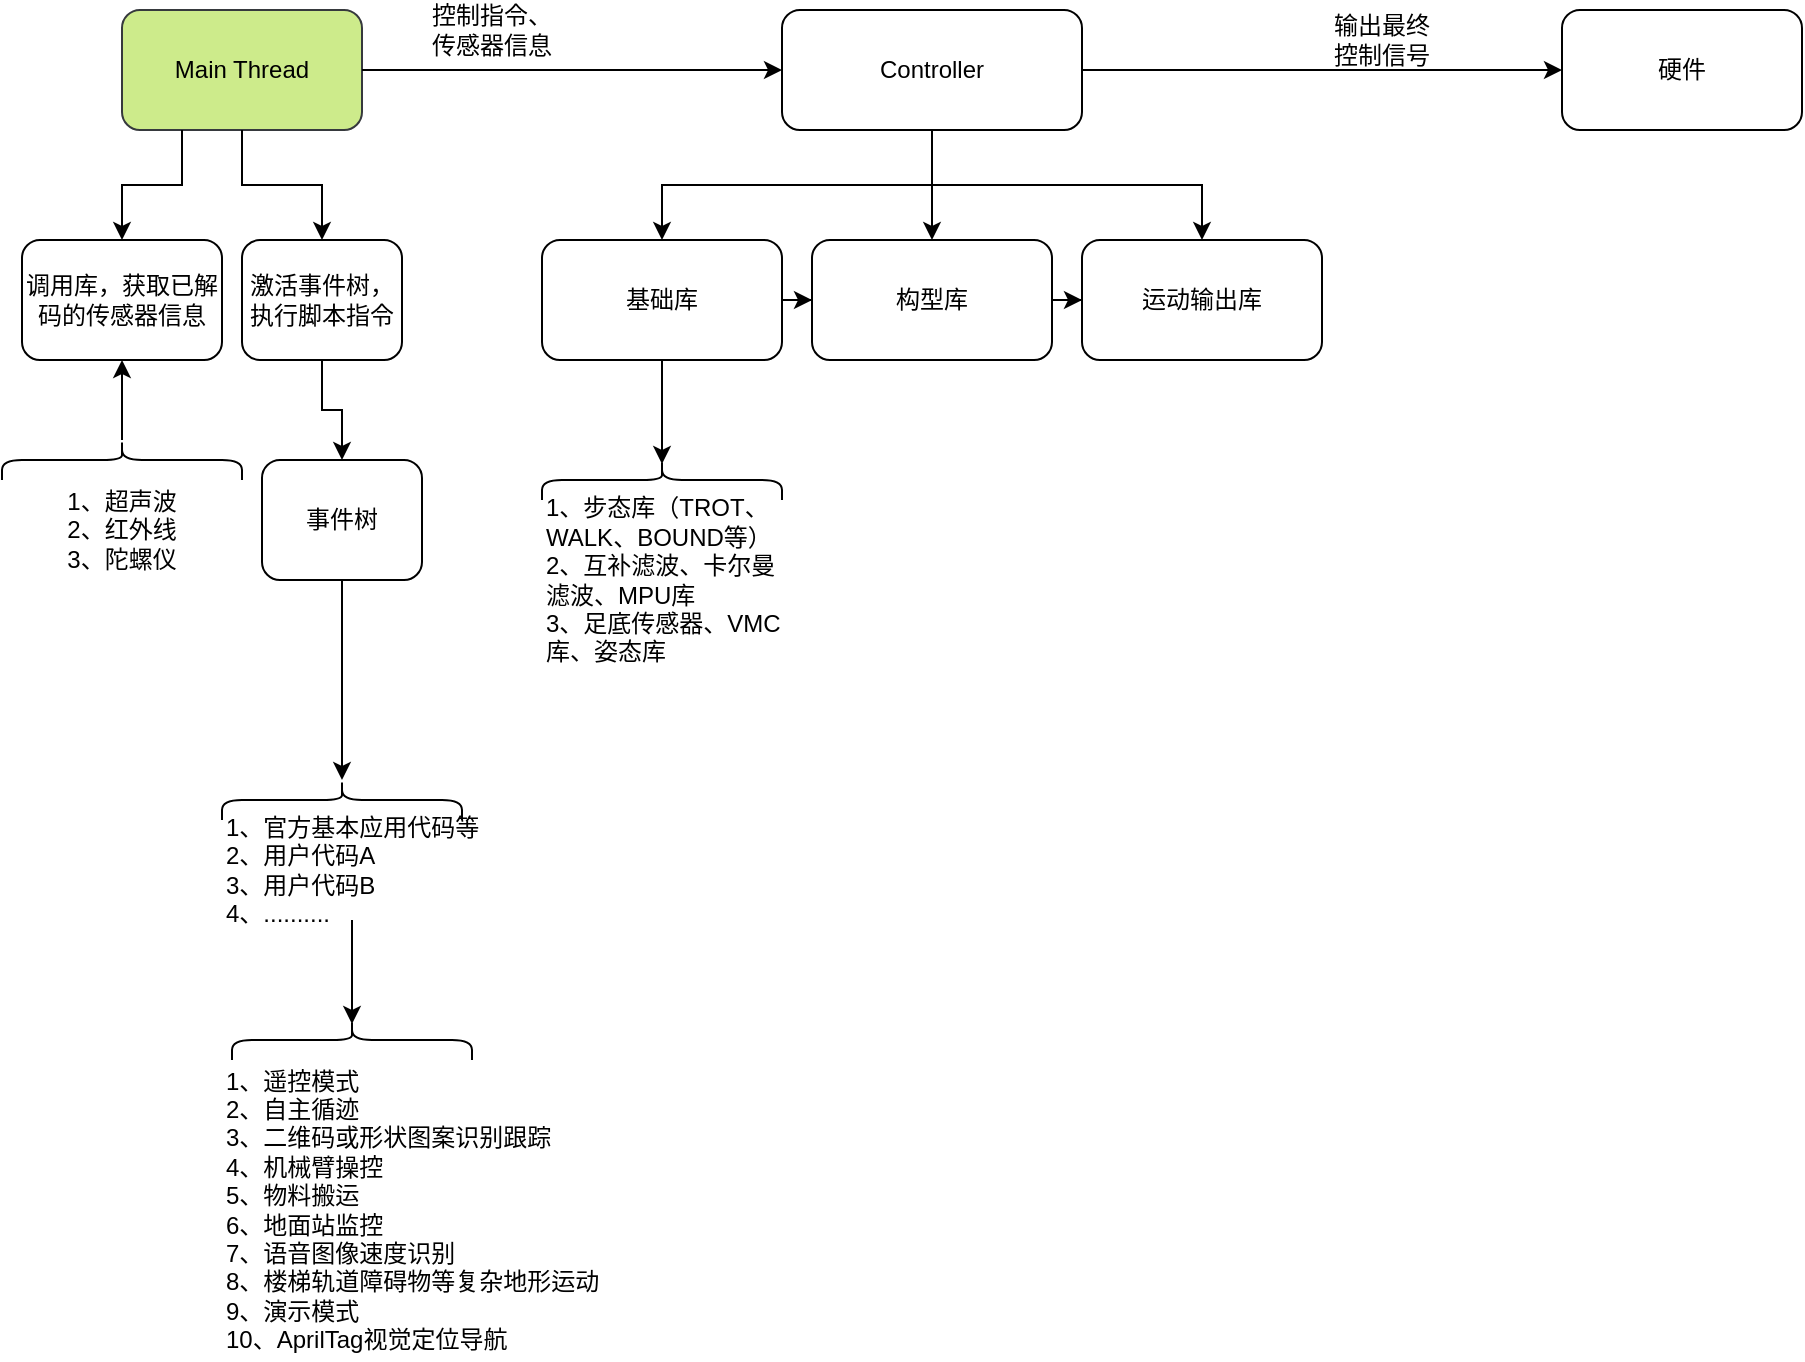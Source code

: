 <mxfile version="20.5.3" type="github">
  <diagram id="prtHgNgQTEPvFCAcTncT" name="Page-1">
    <mxGraphModel dx="969" dy="567" grid="1" gridSize="10" guides="1" tooltips="1" connect="1" arrows="1" fold="1" page="1" pageScale="1" pageWidth="1169" pageHeight="827" math="0" shadow="0">
      <root>
        <object label="" 管道施工="" id="0">
          <mxCell />
        </object>
        <mxCell id="1" parent="0" />
        <mxCell id="n69_QYQXAGHu2_i68GKL-10" value="Main Thread" style="rounded=1;whiteSpace=wrap;html=1;fillColor=#cdeb8b;strokeColor=#36393d;" vertex="1" parent="1">
          <mxGeometry x="80" y="35" width="120" height="60" as="geometry" />
        </mxCell>
        <object label="" id="n69_QYQXAGHu2_i68GKL-11">
          <mxCell style="edgeStyle=orthogonalEdgeStyle;rounded=0;orthogonalLoop=1;jettySize=auto;html=1;" edge="1" source="n69_QYQXAGHu2_i68GKL-10" target="n69_QYQXAGHu2_i68GKL-12" parent="1">
            <mxGeometry relative="1" as="geometry">
              <Array as="points">
                <mxPoint x="400" y="65" />
              </Array>
            </mxGeometry>
          </mxCell>
        </object>
        <mxCell id="n69_QYQXAGHu2_i68GKL-39" style="edgeStyle=orthogonalEdgeStyle;rounded=0;orthogonalLoop=1;jettySize=auto;html=1;" edge="1" parent="1" source="n69_QYQXAGHu2_i68GKL-12" target="n69_QYQXAGHu2_i68GKL-38">
          <mxGeometry relative="1" as="geometry" />
        </mxCell>
        <mxCell id="n69_QYQXAGHu2_i68GKL-43" style="edgeStyle=orthogonalEdgeStyle;rounded=0;orthogonalLoop=1;jettySize=auto;html=1;entryX=0.5;entryY=0;entryDx=0;entryDy=0;" edge="1" parent="1" source="n69_QYQXAGHu2_i68GKL-12" target="n69_QYQXAGHu2_i68GKL-40">
          <mxGeometry relative="1" as="geometry" />
        </mxCell>
        <mxCell id="n69_QYQXAGHu2_i68GKL-45" value="" style="edgeStyle=orthogonalEdgeStyle;rounded=0;orthogonalLoop=1;jettySize=auto;html=1;" edge="1" parent="1" source="n69_QYQXAGHu2_i68GKL-12" target="n69_QYQXAGHu2_i68GKL-44">
          <mxGeometry relative="1" as="geometry" />
        </mxCell>
        <mxCell id="n69_QYQXAGHu2_i68GKL-12" value="Controller" style="rounded=1;whiteSpace=wrap;html=1;" vertex="1" parent="1">
          <mxGeometry x="410" y="35" width="150" height="60" as="geometry" />
        </mxCell>
        <mxCell id="n69_QYQXAGHu2_i68GKL-13" value="控制指令、传感器信息" style="text;html=1;strokeColor=none;fillColor=none;align=center;verticalAlign=middle;whiteSpace=wrap;rounded=0;" vertex="1" parent="1">
          <mxGeometry x="230" y="30" width="70" height="30" as="geometry" />
        </mxCell>
        <object label="" id="n69_QYQXAGHu2_i68GKL-18">
          <mxCell style="edgeStyle=orthogonalEdgeStyle;rounded=0;orthogonalLoop=1;jettySize=auto;html=1;exitX=1;exitY=0.5;exitDx=0;exitDy=0;" edge="1" target="n69_QYQXAGHu2_i68GKL-19" source="n69_QYQXAGHu2_i68GKL-12" parent="1">
            <mxGeometry relative="1" as="geometry">
              <mxPoint x="150" y="105" as="sourcePoint" />
              <Array as="points">
                <mxPoint x="720" y="65" />
                <mxPoint x="720" y="65" />
              </Array>
            </mxGeometry>
          </mxCell>
        </object>
        <mxCell id="n69_QYQXAGHu2_i68GKL-19" value="硬件" style="rounded=1;whiteSpace=wrap;html=1;" vertex="1" parent="1">
          <mxGeometry x="800" y="35" width="120" height="60" as="geometry" />
        </mxCell>
        <mxCell id="n69_QYQXAGHu2_i68GKL-20" value="输出最终控制信号" style="text;html=1;strokeColor=none;fillColor=none;align=center;verticalAlign=middle;whiteSpace=wrap;rounded=0;" vertex="1" parent="1">
          <mxGeometry x="680" y="35" width="60" height="30" as="geometry" />
        </mxCell>
        <mxCell id="n69_QYQXAGHu2_i68GKL-21" value="" style="edgeStyle=orthogonalEdgeStyle;rounded=0;orthogonalLoop=1;jettySize=auto;html=1;exitX=0.25;exitY=1;exitDx=0;exitDy=0;" edge="1" source="n69_QYQXAGHu2_i68GKL-10" target="n69_QYQXAGHu2_i68GKL-22" parent="1">
          <mxGeometry relative="1" as="geometry" />
        </mxCell>
        <mxCell id="n69_QYQXAGHu2_i68GKL-22" value="调用库，获取已解码的传感器信息" style="rounded=1;whiteSpace=wrap;html=1;" vertex="1" parent="1">
          <mxGeometry x="30" y="150" width="100" height="60" as="geometry" />
        </mxCell>
        <mxCell id="n69_QYQXAGHu2_i68GKL-25" value="" style="edgeStyle=orthogonalEdgeStyle;rounded=0;orthogonalLoop=1;jettySize=auto;html=1;" edge="1" source="n69_QYQXAGHu2_i68GKL-10" target="n69_QYQXAGHu2_i68GKL-26" parent="1">
          <mxGeometry relative="1" as="geometry" />
        </mxCell>
        <mxCell id="n69_QYQXAGHu2_i68GKL-26" value="激活事件树，执行脚本指令" style="rounded=1;whiteSpace=wrap;html=1;" vertex="1" parent="1">
          <mxGeometry x="140" y="150" width="80" height="60" as="geometry" />
        </mxCell>
        <mxCell id="n69_QYQXAGHu2_i68GKL-28" style="edgeStyle=orthogonalEdgeStyle;rounded=0;orthogonalLoop=1;jettySize=auto;html=1;entryX=0.5;entryY=1;entryDx=0;entryDy=0;" edge="1" parent="1" source="n69_QYQXAGHu2_i68GKL-27" target="n69_QYQXAGHu2_i68GKL-22">
          <mxGeometry relative="1" as="geometry" />
        </mxCell>
        <mxCell id="n69_QYQXAGHu2_i68GKL-27" value="" style="shape=curlyBracket;whiteSpace=wrap;html=1;rounded=1;labelPosition=left;verticalLabelPosition=middle;align=right;verticalAlign=middle;rotation=90;" vertex="1" parent="1">
          <mxGeometry x="70" y="200" width="20" height="120" as="geometry" />
        </mxCell>
        <mxCell id="n69_QYQXAGHu2_i68GKL-29" value="1、超声波&lt;br&gt;2、红外线&lt;br&gt;3、陀螺仪" style="text;html=1;strokeColor=none;fillColor=none;align=center;verticalAlign=middle;whiteSpace=wrap;rounded=0;" vertex="1" parent="1">
          <mxGeometry x="20" y="270" width="120" height="50" as="geometry" />
        </mxCell>
        <mxCell id="n69_QYQXAGHu2_i68GKL-30" value="" style="edgeStyle=orthogonalEdgeStyle;rounded=0;orthogonalLoop=1;jettySize=auto;html=1;" edge="1" target="n69_QYQXAGHu2_i68GKL-31" source="n69_QYQXAGHu2_i68GKL-26" parent="1">
          <mxGeometry relative="1" as="geometry">
            <mxPoint x="150" y="165" as="sourcePoint" />
          </mxGeometry>
        </mxCell>
        <mxCell id="n69_QYQXAGHu2_i68GKL-33" style="edgeStyle=orthogonalEdgeStyle;rounded=0;orthogonalLoop=1;jettySize=auto;html=1;" edge="1" parent="1" source="n69_QYQXAGHu2_i68GKL-31" target="n69_QYQXAGHu2_i68GKL-32">
          <mxGeometry relative="1" as="geometry" />
        </mxCell>
        <mxCell id="n69_QYQXAGHu2_i68GKL-31" value="事件树" style="rounded=1;whiteSpace=wrap;html=1;" vertex="1" parent="1">
          <mxGeometry x="150" y="260" width="80" height="60" as="geometry" />
        </mxCell>
        <mxCell id="n69_QYQXAGHu2_i68GKL-32" value="" style="shape=curlyBracket;whiteSpace=wrap;html=1;rounded=1;labelPosition=left;verticalLabelPosition=middle;align=right;verticalAlign=middle;rotation=90;" vertex="1" parent="1">
          <mxGeometry x="180" y="370" width="20" height="120" as="geometry" />
        </mxCell>
        <mxCell id="n69_QYQXAGHu2_i68GKL-36" style="edgeStyle=orthogonalEdgeStyle;rounded=0;orthogonalLoop=1;jettySize=auto;html=1;entryX=0.1;entryY=0.5;entryDx=0;entryDy=0;entryPerimeter=0;" edge="1" parent="1" source="n69_QYQXAGHu2_i68GKL-34" target="n69_QYQXAGHu2_i68GKL-35">
          <mxGeometry relative="1" as="geometry" />
        </mxCell>
        <mxCell id="n69_QYQXAGHu2_i68GKL-34" value="1、官方基本应用代码等&lt;br&gt;2、用户代码A&lt;br&gt;3、用户代码B&lt;br&gt;4、.........." style="text;html=1;strokeColor=none;fillColor=none;align=left;verticalAlign=middle;whiteSpace=wrap;rounded=0;" vertex="1" parent="1">
          <mxGeometry x="130" y="440" width="130" height="50" as="geometry" />
        </mxCell>
        <mxCell id="n69_QYQXAGHu2_i68GKL-35" value="" style="shape=curlyBracket;whiteSpace=wrap;html=1;rounded=1;labelPosition=left;verticalLabelPosition=middle;align=right;verticalAlign=middle;rotation=90;" vertex="1" parent="1">
          <mxGeometry x="185" y="490" width="20" height="120" as="geometry" />
        </mxCell>
        <mxCell id="n69_QYQXAGHu2_i68GKL-37" value="1、遥控模式&lt;br&gt;2、自主循迹&lt;br&gt;3、二维码或形状图案识别跟踪&lt;br&gt;4、机械臂操控&lt;br&gt;5、物料搬运&lt;br&gt;6、地面站监控&lt;br&gt;7、语音图像速度识别&lt;br&gt;8、楼梯轨道障碍物等复杂地形运动&lt;br&gt;9、演示模式&lt;br&gt;10、AprilTag视觉定位导航" style="text;html=1;strokeColor=none;fillColor=none;align=left;verticalAlign=middle;whiteSpace=wrap;rounded=0;labelPosition=center;verticalLabelPosition=middle;" vertex="1" parent="1">
          <mxGeometry x="130" y="560" width="190" height="150" as="geometry" />
        </mxCell>
        <mxCell id="n69_QYQXAGHu2_i68GKL-46" style="edgeStyle=orthogonalEdgeStyle;rounded=0;orthogonalLoop=1;jettySize=auto;html=1;" edge="1" parent="1" source="n69_QYQXAGHu2_i68GKL-38" target="n69_QYQXAGHu2_i68GKL-40">
          <mxGeometry relative="1" as="geometry" />
        </mxCell>
        <mxCell id="n69_QYQXAGHu2_i68GKL-49" style="edgeStyle=orthogonalEdgeStyle;rounded=0;orthogonalLoop=1;jettySize=auto;html=1;entryX=0.1;entryY=0.5;entryDx=0;entryDy=0;entryPerimeter=0;" edge="1" parent="1" source="n69_QYQXAGHu2_i68GKL-38" target="n69_QYQXAGHu2_i68GKL-50">
          <mxGeometry relative="1" as="geometry">
            <mxPoint x="350" y="240" as="targetPoint" />
          </mxGeometry>
        </mxCell>
        <mxCell id="n69_QYQXAGHu2_i68GKL-38" value="基础库" style="whiteSpace=wrap;html=1;rounded=1;" vertex="1" parent="1">
          <mxGeometry x="290" y="150" width="120" height="60" as="geometry" />
        </mxCell>
        <mxCell id="n69_QYQXAGHu2_i68GKL-47" style="edgeStyle=orthogonalEdgeStyle;rounded=0;orthogonalLoop=1;jettySize=auto;html=1;" edge="1" parent="1" source="n69_QYQXAGHu2_i68GKL-40" target="n69_QYQXAGHu2_i68GKL-44">
          <mxGeometry relative="1" as="geometry" />
        </mxCell>
        <mxCell id="n69_QYQXAGHu2_i68GKL-40" value="构型库" style="whiteSpace=wrap;html=1;rounded=1;" vertex="1" parent="1">
          <mxGeometry x="425" y="150" width="120" height="60" as="geometry" />
        </mxCell>
        <mxCell id="n69_QYQXAGHu2_i68GKL-44" value="运动输出库" style="whiteSpace=wrap;html=1;rounded=1;" vertex="1" parent="1">
          <mxGeometry x="560" y="150" width="120" height="60" as="geometry" />
        </mxCell>
        <mxCell id="n69_QYQXAGHu2_i68GKL-50" value="" style="shape=curlyBracket;whiteSpace=wrap;html=1;rounded=1;labelPosition=left;verticalLabelPosition=middle;align=right;verticalAlign=middle;rotation=90;" vertex="1" parent="1">
          <mxGeometry x="340" y="210" width="20" height="120" as="geometry" />
        </mxCell>
        <mxCell id="n69_QYQXAGHu2_i68GKL-51" value="&lt;div style=&quot;&quot;&gt;&lt;span style=&quot;background-color: initial;&quot;&gt;1、步态库（TROT、WALK、BOUND等）&lt;/span&gt;&lt;/div&gt;2、互补滤波、卡尔曼滤波、MPU库&lt;br&gt;3、足底传感器、VMC库、姿态库" style="text;html=1;strokeColor=none;fillColor=none;align=left;verticalAlign=middle;whiteSpace=wrap;rounded=0;" vertex="1" parent="1">
          <mxGeometry x="290" y="270" width="120" height="100" as="geometry" />
        </mxCell>
      </root>
    </mxGraphModel>
  </diagram>
</mxfile>
